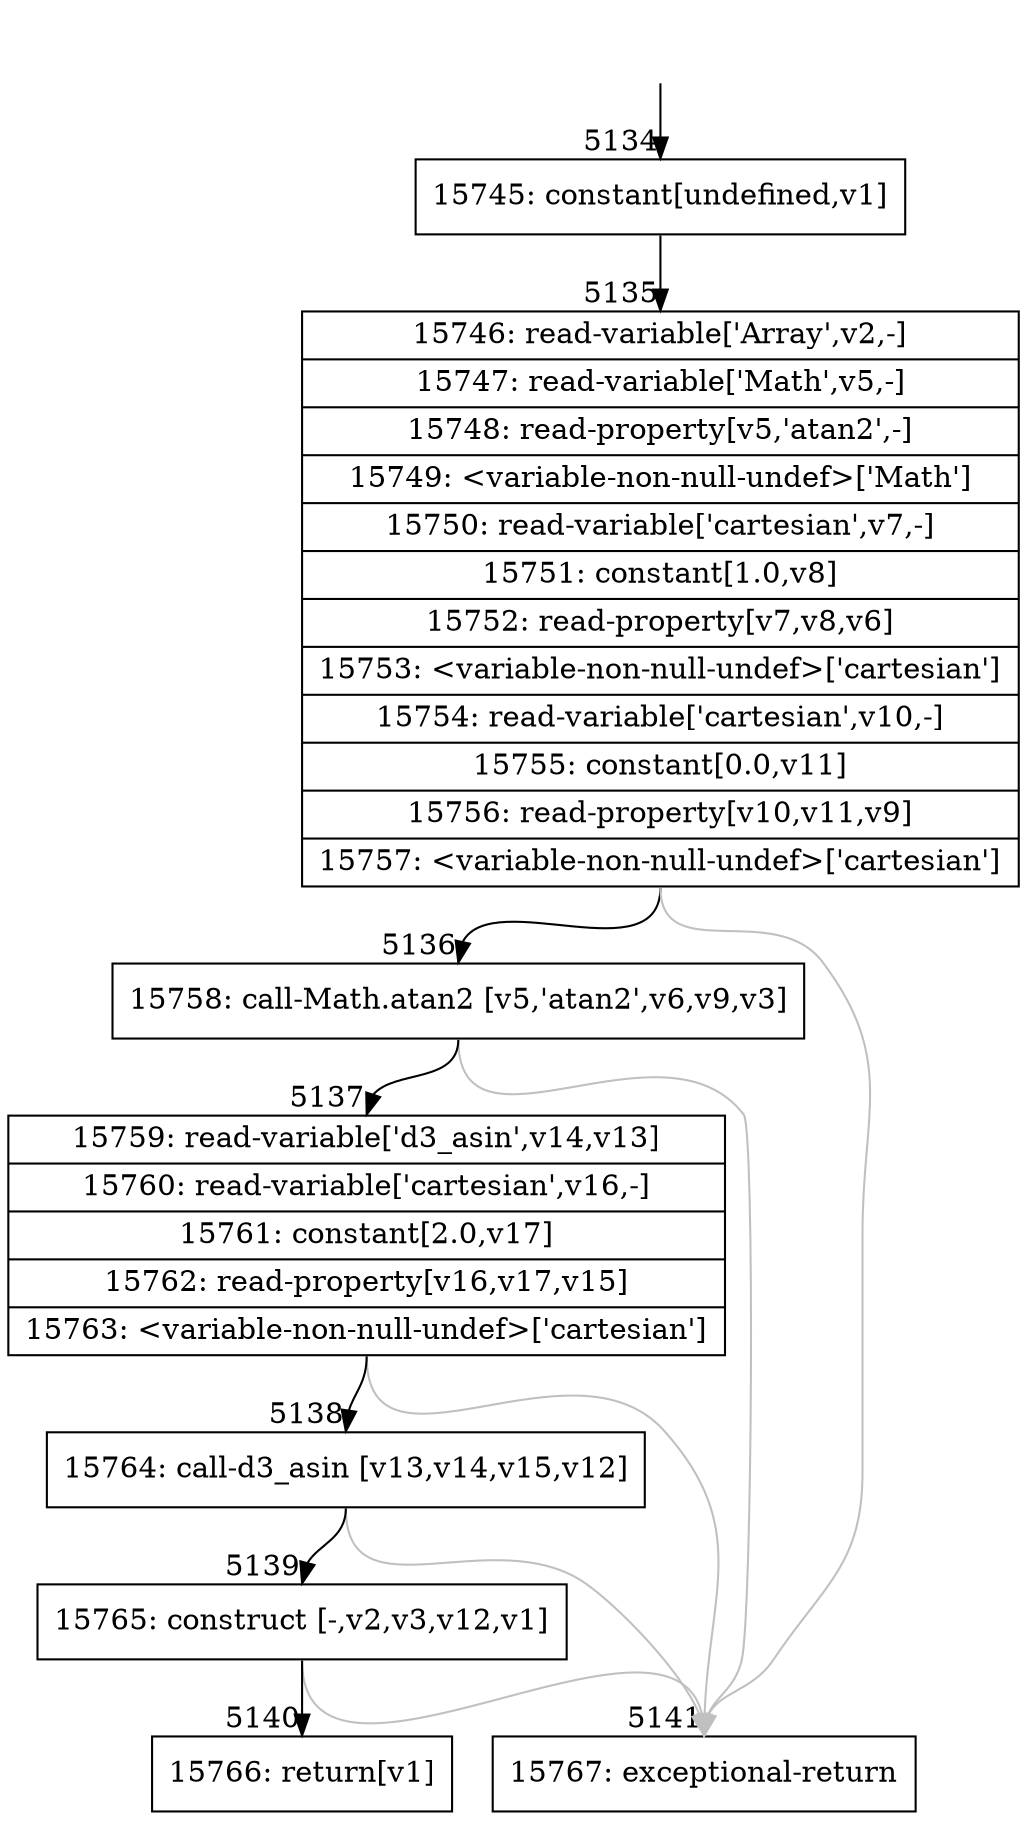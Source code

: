 digraph {
rankdir="TD"
BB_entry495[shape=none,label=""];
BB_entry495 -> BB5134 [tailport=s, headport=n, headlabel="    5134"]
BB5134 [shape=record label="{15745: constant[undefined,v1]}" ] 
BB5134 -> BB5135 [tailport=s, headport=n, headlabel="      5135"]
BB5135 [shape=record label="{15746: read-variable['Array',v2,-]|15747: read-variable['Math',v5,-]|15748: read-property[v5,'atan2',-]|15749: \<variable-non-null-undef\>['Math']|15750: read-variable['cartesian',v7,-]|15751: constant[1.0,v8]|15752: read-property[v7,v8,v6]|15753: \<variable-non-null-undef\>['cartesian']|15754: read-variable['cartesian',v10,-]|15755: constant[0.0,v11]|15756: read-property[v10,v11,v9]|15757: \<variable-non-null-undef\>['cartesian']}" ] 
BB5135 -> BB5136 [tailport=s, headport=n, headlabel="      5136"]
BB5135 -> BB5141 [tailport=s, headport=n, color=gray, headlabel="      5141"]
BB5136 [shape=record label="{15758: call-Math.atan2 [v5,'atan2',v6,v9,v3]}" ] 
BB5136 -> BB5137 [tailport=s, headport=n, headlabel="      5137"]
BB5136 -> BB5141 [tailport=s, headport=n, color=gray]
BB5137 [shape=record label="{15759: read-variable['d3_asin',v14,v13]|15760: read-variable['cartesian',v16,-]|15761: constant[2.0,v17]|15762: read-property[v16,v17,v15]|15763: \<variable-non-null-undef\>['cartesian']}" ] 
BB5137 -> BB5138 [tailport=s, headport=n, headlabel="      5138"]
BB5137 -> BB5141 [tailport=s, headport=n, color=gray]
BB5138 [shape=record label="{15764: call-d3_asin [v13,v14,v15,v12]}" ] 
BB5138 -> BB5139 [tailport=s, headport=n, headlabel="      5139"]
BB5138 -> BB5141 [tailport=s, headport=n, color=gray]
BB5139 [shape=record label="{15765: construct [-,v2,v3,v12,v1]}" ] 
BB5139 -> BB5140 [tailport=s, headport=n, headlabel="      5140"]
BB5139 -> BB5141 [tailport=s, headport=n, color=gray]
BB5140 [shape=record label="{15766: return[v1]}" ] 
BB5141 [shape=record label="{15767: exceptional-return}" ] 
//#$~ 2995
}
